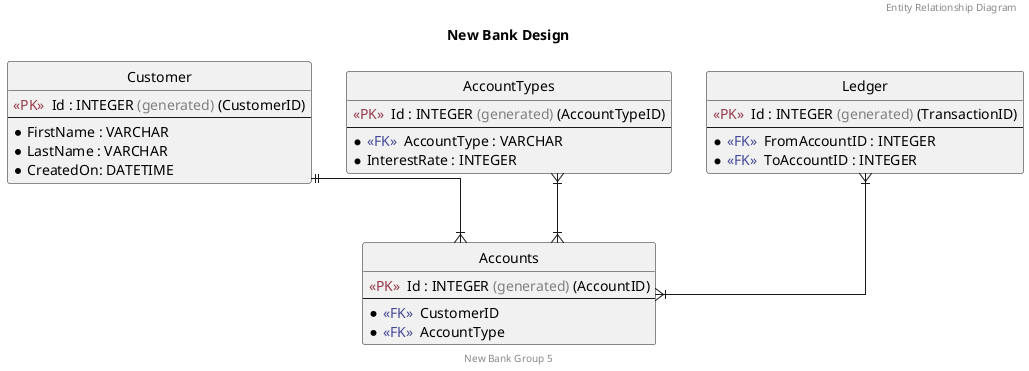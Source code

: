 @startuml

       ' remove the spot
       hide circle
       ' avoid problems with angled crows feet
       skinparam linetype ortho
       ' font
       skinparam defaultFontName Arial

       ' define styles
       !define desc(x) <color:gray>(x)</color>
       !define unique <i><color:#973A4A>unique</color></i>
       !define FK(x) <color:#424897><<FK>></color>  x<color:#000></color>
       !define PK <color:#973A4A><<PK>></color>  Id : INTEGER desc(generated)

       title New Bank Design

       header Entity Relationship Diagram
       footer New Bank Group 5

       entity "Customer" {
        PK (CustomerID)
        --
        *FirstName : VARCHAR
        *LastName : VARCHAR
        *CreatedOn: DATETIME
       }

       entity "AccountTypes" {
        PK (AccountTypeID)
        --
        *FK(AccountType) : VARCHAR
        *InterestRate : INTEGER
       }

       entity "Ledger" {
        PK (TransactionID)
        --
        *FK(FromAccountID) : INTEGER
        *FK(ToAccountID) : INTEGER
       }

       entity "Accounts" {
        PK (AccountID)
        --
        *FK(CustomerID)
        *FK(AccountType)
       }


       ' relationships
       Customer ||--|{ Accounts
       AccountTypes }|--|{ Accounts
       Ledger }|--|{ Accounts

       @enduml